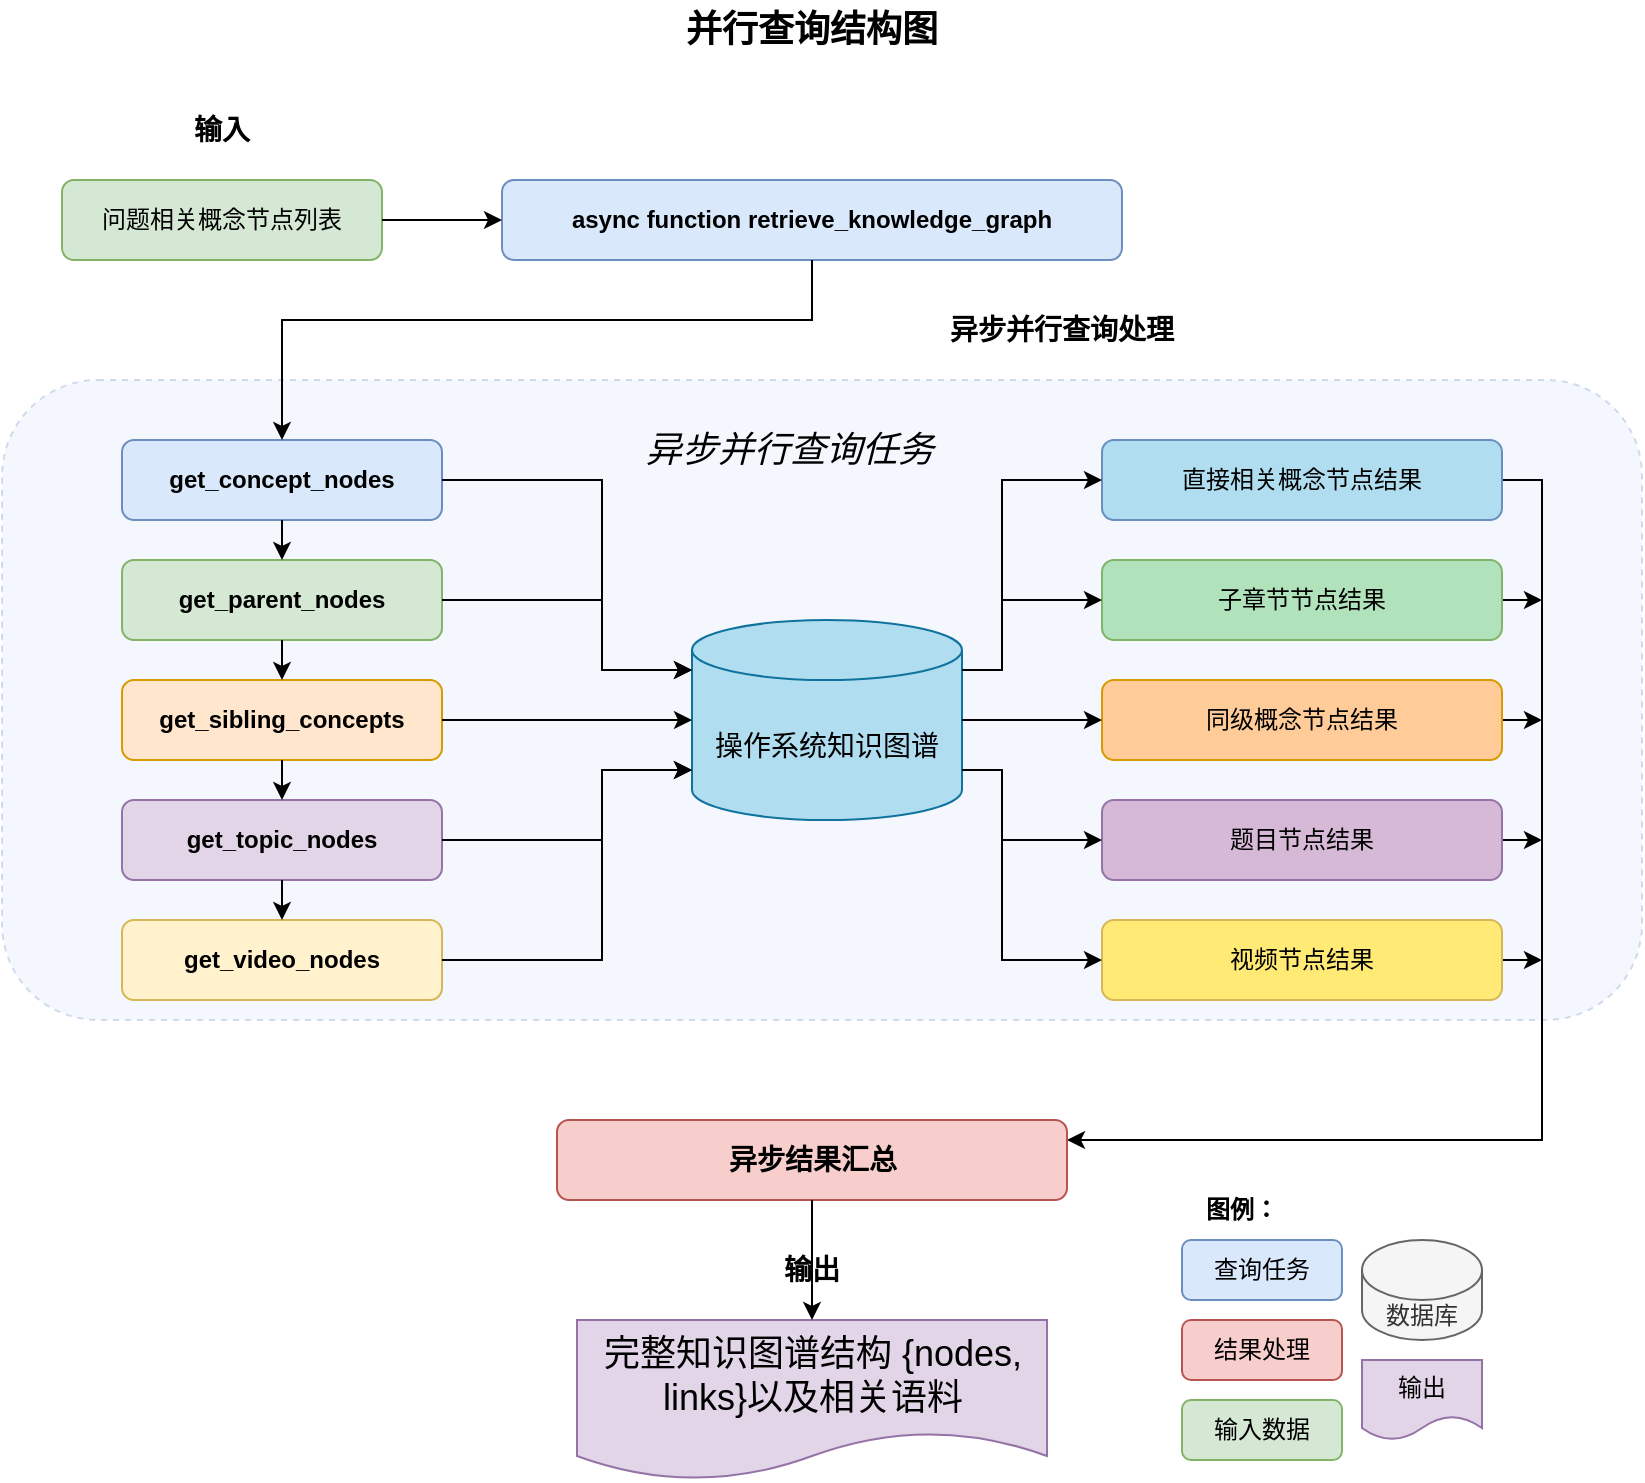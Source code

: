 <mxfile version="26.2.2">
  <diagram name="并行查询结构图" id="HKiY44Y33aAoRe27r5zN">
    <mxGraphModel dx="1030" dy="611" grid="1" gridSize="10" guides="1" tooltips="1" connect="1" arrows="1" fold="1" page="1" pageScale="1" pageWidth="827" pageHeight="1169" math="0" shadow="0">
      <root>
        <mxCell id="0" />
        <mxCell id="1" parent="0" />
        <mxCell id="X2DlYSLxe2rRx3k0Ldfk-1" value="&lt;b&gt;&lt;font style=&quot;font-size: 18px&quot;&gt;并行查询结构图&lt;/font&gt;&lt;/b&gt;" style="text;html=1;strokeColor=none;fillColor=none;align=center;verticalAlign=middle;whiteSpace=wrap;rounded=0;" vertex="1" parent="1">
          <mxGeometry x="275" y="40" width="300" height="30" as="geometry" />
        </mxCell>
        <mxCell id="X2DlYSLxe2rRx3k0Ldfk-2" value="&lt;font style=&quot;font-size: 14px;&quot;&gt;&lt;b&gt;输入&lt;/b&gt;&lt;/font&gt;" style="text;html=1;strokeColor=none;fillColor=none;align=center;verticalAlign=middle;whiteSpace=wrap;rounded=0;" vertex="1" parent="1">
          <mxGeometry x="80" y="90" width="100" height="30" as="geometry" />
        </mxCell>
        <mxCell id="X2DlYSLxe2rRx3k0Ldfk-3" value="问题相关概念节点列表" style="rounded=1;whiteSpace=wrap;html=1;fillColor=#d5e8d4;strokeColor=#82b366;fontSize=12;" vertex="1" parent="1">
          <mxGeometry x="50" y="130" width="160" height="40" as="geometry" />
        </mxCell>
        <mxCell id="X2DlYSLxe2rRx3k0Ldfk-4" value="&lt;font style=&quot;font-size: 14px;&quot;&gt;&lt;b&gt;异步并行查询处理&lt;/b&gt;&lt;/font&gt;" style="text;html=1;strokeColor=none;fillColor=none;align=center;verticalAlign=middle;whiteSpace=wrap;rounded=0;" vertex="1" parent="1">
          <mxGeometry x="450" y="190" width="200" height="30" as="geometry" />
        </mxCell>
        <mxCell id="X2DlYSLxe2rRx3k0Ldfk-5" value="&lt;b&gt;async function retrieve_knowledge_graph&lt;/b&gt;" style="rounded=1;whiteSpace=wrap;html=1;fillColor=#dae8fc;strokeColor=#6c8ebf;fontSize=12;" vertex="1" parent="1">
          <mxGeometry x="270" y="130" width="310" height="40" as="geometry" />
        </mxCell>
        <mxCell id="X2DlYSLxe2rRx3k0Ldfk-6" value="" style="endArrow=classic;html=1;rounded=0;exitX=1;exitY=0.5;exitDx=0;exitDy=0;entryX=0;entryY=0.5;entryDx=0;entryDy=0;" edge="1" parent="1" source="X2DlYSLxe2rRx3k0Ldfk-3" target="X2DlYSLxe2rRx3k0Ldfk-5">
          <mxGeometry width="50" height="50" relative="1" as="geometry">
            <mxPoint x="400" y="410" as="sourcePoint" />
            <mxPoint x="450" y="360" as="targetPoint" />
          </mxGeometry>
        </mxCell>
        <mxCell id="X2DlYSLxe2rRx3k0Ldfk-7" value="" style="rounded=1;whiteSpace=wrap;html=1;fillColor=#dae8fc;strokeColor=#6c8ebf;opacity=30;dashed=1;" vertex="1" parent="1">
          <mxGeometry x="20" y="230" width="820" height="320" as="geometry" />
        </mxCell>
        <mxCell id="X2DlYSLxe2rRx3k0Ldfk-8" value="&lt;b&gt;get_concept_nodes&lt;/b&gt;" style="rounded=1;whiteSpace=wrap;html=1;fillColor=#dae8fc;strokeColor=#6c8ebf;" vertex="1" parent="1">
          <mxGeometry x="80" y="260" width="160" height="40" as="geometry" />
        </mxCell>
        <mxCell id="X2DlYSLxe2rRx3k0Ldfk-9" value="&lt;b&gt;get_parent_nodes&lt;/b&gt;" style="rounded=1;whiteSpace=wrap;html=1;fillColor=#d5e8d4;strokeColor=#82b366;" vertex="1" parent="1">
          <mxGeometry x="80" y="320" width="160" height="40" as="geometry" />
        </mxCell>
        <mxCell id="X2DlYSLxe2rRx3k0Ldfk-10" value="&lt;b&gt;get_sibling_concepts&lt;/b&gt;" style="rounded=1;whiteSpace=wrap;html=1;fillColor=#ffe6cc;strokeColor=#d79b00;" vertex="1" parent="1">
          <mxGeometry x="80" y="380" width="160" height="40" as="geometry" />
        </mxCell>
        <mxCell id="X2DlYSLxe2rRx3k0Ldfk-11" value="&lt;b&gt;get_topic_nodes&lt;/b&gt;" style="rounded=1;whiteSpace=wrap;html=1;fillColor=#e1d5e7;strokeColor=#9673a6;" vertex="1" parent="1">
          <mxGeometry x="80" y="440" width="160" height="40" as="geometry" />
        </mxCell>
        <mxCell id="X2DlYSLxe2rRx3k0Ldfk-12" value="&lt;b&gt;get_video_nodes&lt;/b&gt;" style="rounded=1;whiteSpace=wrap;html=1;fillColor=#fff2cc;strokeColor=#d6b656;" vertex="1" parent="1">
          <mxGeometry x="80" y="500" width="160" height="40" as="geometry" />
        </mxCell>
        <mxCell id="X2DlYSLxe2rRx3k0Ldfk-13" value="&lt;span style=&quot;font-size: 14px;&quot;&gt;操作系统知识图谱&lt;/span&gt;" style="shape=cylinder3;whiteSpace=wrap;html=1;boundedLbl=1;backgroundOutline=1;size=15;fillColor=#b1ddf0;strokeColor=#10739e;" vertex="1" parent="1">
          <mxGeometry x="365" y="350" width="135" height="100" as="geometry" />
        </mxCell>
        <mxCell id="X2DlYSLxe2rRx3k0Ldfk-14" value="" style="endArrow=classic;html=1;rounded=0;exitX=1;exitY=0.5;exitDx=0;exitDy=0;entryX=0;entryY=0.25;entryDx=0;entryDy=0;" edge="1" parent="1" source="X2DlYSLxe2rRx3k0Ldfk-8" target="X2DlYSLxe2rRx3k0Ldfk-13">
          <mxGeometry width="50" height="50" relative="1" as="geometry">
            <mxPoint x="400" y="410" as="sourcePoint" />
            <mxPoint x="450" y="360" as="targetPoint" />
            <Array as="points">
              <mxPoint x="320" y="280" />
              <mxPoint x="320" y="375" />
            </Array>
          </mxGeometry>
        </mxCell>
        <mxCell id="X2DlYSLxe2rRx3k0Ldfk-15" value="" style="endArrow=classic;html=1;rounded=0;exitX=1;exitY=0.5;exitDx=0;exitDy=0;entryX=0;entryY=0.25;entryDx=0;entryDy=0;" edge="1" parent="1" source="X2DlYSLxe2rRx3k0Ldfk-9" target="X2DlYSLxe2rRx3k0Ldfk-13">
          <mxGeometry width="50" height="50" relative="1" as="geometry">
            <mxPoint x="250" y="290" as="sourcePoint" />
            <mxPoint x="365" y="370" as="targetPoint" />
            <Array as="points">
              <mxPoint x="320" y="340" />
              <mxPoint x="320" y="375" />
            </Array>
          </mxGeometry>
        </mxCell>
        <mxCell id="X2DlYSLxe2rRx3k0Ldfk-16" value="" style="endArrow=classic;html=1;rounded=0;exitX=1;exitY=0.5;exitDx=0;exitDy=0;entryX=0;entryY=0.5;entryDx=0;entryDy=0;" edge="1" parent="1" source="X2DlYSLxe2rRx3k0Ldfk-10" target="X2DlYSLxe2rRx3k0Ldfk-13">
          <mxGeometry width="50" height="50" relative="1" as="geometry">
            <mxPoint x="250" y="350" as="sourcePoint" />
            <mxPoint x="365" y="370" as="targetPoint" />
          </mxGeometry>
        </mxCell>
        <mxCell id="X2DlYSLxe2rRx3k0Ldfk-17" value="" style="endArrow=classic;html=1;rounded=0;exitX=1;exitY=0.5;exitDx=0;exitDy=0;entryX=0;entryY=0.75;entryDx=0;entryDy=0;" edge="1" parent="1" source="X2DlYSLxe2rRx3k0Ldfk-11" target="X2DlYSLxe2rRx3k0Ldfk-13">
          <mxGeometry width="50" height="50" relative="1" as="geometry">
            <mxPoint x="250" y="410" as="sourcePoint" />
            <mxPoint x="365" y="390" as="targetPoint" />
            <Array as="points">
              <mxPoint x="320" y="460" />
              <mxPoint x="320" y="425" />
            </Array>
          </mxGeometry>
        </mxCell>
        <mxCell id="X2DlYSLxe2rRx3k0Ldfk-18" value="" style="endArrow=classic;html=1;rounded=0;exitX=1;exitY=0.5;exitDx=0;exitDy=0;entryX=0;entryY=0.75;entryDx=0;entryDy=0;" edge="1" parent="1" source="X2DlYSLxe2rRx3k0Ldfk-12" target="X2DlYSLxe2rRx3k0Ldfk-13">
          <mxGeometry width="50" height="50" relative="1" as="geometry">
            <mxPoint x="250" y="470" as="sourcePoint" />
            <mxPoint x="365" y="410" as="targetPoint" />
            <Array as="points">
              <mxPoint x="320" y="520" />
              <mxPoint x="320" y="425" />
            </Array>
          </mxGeometry>
        </mxCell>
        <mxCell id="X2DlYSLxe2rRx3k0Ldfk-56" style="edgeStyle=orthogonalEdgeStyle;rounded=0;orthogonalLoop=1;jettySize=auto;html=1;exitX=1;exitY=0.5;exitDx=0;exitDy=0;entryX=1;entryY=0.25;entryDx=0;entryDy=0;" edge="1" parent="1" source="X2DlYSLxe2rRx3k0Ldfk-19" target="X2DlYSLxe2rRx3k0Ldfk-35">
          <mxGeometry relative="1" as="geometry" />
        </mxCell>
        <mxCell id="X2DlYSLxe2rRx3k0Ldfk-19" value="直接相关概念节点结果" style="rounded=1;whiteSpace=wrap;html=1;fillColor=#b1ddf0;strokeColor=#6c8ebf;" vertex="1" parent="1">
          <mxGeometry x="570" y="260" width="200" height="40" as="geometry" />
        </mxCell>
        <mxCell id="X2DlYSLxe2rRx3k0Ldfk-57" style="edgeStyle=orthogonalEdgeStyle;rounded=0;orthogonalLoop=1;jettySize=auto;html=1;exitX=1;exitY=0.5;exitDx=0;exitDy=0;" edge="1" parent="1" source="X2DlYSLxe2rRx3k0Ldfk-20">
          <mxGeometry relative="1" as="geometry">
            <mxPoint x="790" y="340" as="targetPoint" />
          </mxGeometry>
        </mxCell>
        <mxCell id="X2DlYSLxe2rRx3k0Ldfk-20" value="子章节节点结果" style="rounded=1;whiteSpace=wrap;html=1;fillColor=#b0e3bc;strokeColor=#82b366;" vertex="1" parent="1">
          <mxGeometry x="570" y="320" width="200" height="40" as="geometry" />
        </mxCell>
        <mxCell id="X2DlYSLxe2rRx3k0Ldfk-58" style="edgeStyle=orthogonalEdgeStyle;rounded=0;orthogonalLoop=1;jettySize=auto;html=1;exitX=1;exitY=0.5;exitDx=0;exitDy=0;" edge="1" parent="1" source="X2DlYSLxe2rRx3k0Ldfk-21">
          <mxGeometry relative="1" as="geometry">
            <mxPoint x="790" y="400" as="targetPoint" />
          </mxGeometry>
        </mxCell>
        <mxCell id="X2DlYSLxe2rRx3k0Ldfk-21" value="同级概念节点结果" style="rounded=1;whiteSpace=wrap;html=1;fillColor=#ffcc99;strokeColor=#d79b00;" vertex="1" parent="1">
          <mxGeometry x="570" y="380" width="200" height="40" as="geometry" />
        </mxCell>
        <mxCell id="X2DlYSLxe2rRx3k0Ldfk-59" style="edgeStyle=orthogonalEdgeStyle;rounded=0;orthogonalLoop=1;jettySize=auto;html=1;exitX=1;exitY=0.5;exitDx=0;exitDy=0;" edge="1" parent="1" source="X2DlYSLxe2rRx3k0Ldfk-22">
          <mxGeometry relative="1" as="geometry">
            <mxPoint x="790" y="460" as="targetPoint" />
          </mxGeometry>
        </mxCell>
        <mxCell id="X2DlYSLxe2rRx3k0Ldfk-22" value="题目节点结果" style="rounded=1;whiteSpace=wrap;html=1;fillColor=#d5b9d6;strokeColor=#9673a6;" vertex="1" parent="1">
          <mxGeometry x="570" y="440" width="200" height="40" as="geometry" />
        </mxCell>
        <mxCell id="X2DlYSLxe2rRx3k0Ldfk-60" style="edgeStyle=orthogonalEdgeStyle;rounded=0;orthogonalLoop=1;jettySize=auto;html=1;exitX=1;exitY=0.5;exitDx=0;exitDy=0;" edge="1" parent="1" source="X2DlYSLxe2rRx3k0Ldfk-23">
          <mxGeometry relative="1" as="geometry">
            <mxPoint x="790" y="520" as="targetPoint" />
          </mxGeometry>
        </mxCell>
        <mxCell id="X2DlYSLxe2rRx3k0Ldfk-23" value="视频节点结果" style="rounded=1;whiteSpace=wrap;html=1;fillColor=#ffea75;strokeColor=#d6b656;" vertex="1" parent="1">
          <mxGeometry x="570" y="500" width="200" height="40" as="geometry" />
        </mxCell>
        <mxCell id="X2DlYSLxe2rRx3k0Ldfk-24" value="" style="endArrow=classic;html=1;rounded=0;exitX=1;exitY=0.25;exitDx=0;exitDy=0;entryX=0;entryY=0.5;entryDx=0;entryDy=0;" edge="1" parent="1" source="X2DlYSLxe2rRx3k0Ldfk-13" target="X2DlYSLxe2rRx3k0Ldfk-19">
          <mxGeometry width="50" height="50" relative="1" as="geometry">
            <mxPoint x="400" y="410" as="sourcePoint" />
            <mxPoint x="450" y="360" as="targetPoint" />
            <Array as="points">
              <mxPoint x="520" y="375" />
              <mxPoint x="520" y="280" />
            </Array>
          </mxGeometry>
        </mxCell>
        <mxCell id="X2DlYSLxe2rRx3k0Ldfk-25" value="" style="endArrow=classic;html=1;rounded=0;exitX=1;exitY=0.25;exitDx=0;exitDy=0;entryX=0;entryY=0.5;entryDx=0;entryDy=0;" edge="1" parent="1" source="X2DlYSLxe2rRx3k0Ldfk-13" target="X2DlYSLxe2rRx3k0Ldfk-20">
          <mxGeometry width="50" height="50" relative="1" as="geometry">
            <mxPoint x="485" y="370" as="sourcePoint" />
            <mxPoint x="570" y="280" as="targetPoint" />
            <Array as="points">
              <mxPoint x="520" y="375" />
              <mxPoint x="520" y="340" />
            </Array>
          </mxGeometry>
        </mxCell>
        <mxCell id="X2DlYSLxe2rRx3k0Ldfk-26" value="" style="endArrow=classic;html=1;rounded=0;exitX=1;exitY=0.5;exitDx=0;exitDy=0;entryX=0;entryY=0.5;entryDx=0;entryDy=0;" edge="1" parent="1" source="X2DlYSLxe2rRx3k0Ldfk-13" target="X2DlYSLxe2rRx3k0Ldfk-21">
          <mxGeometry width="50" height="50" relative="1" as="geometry">
            <mxPoint x="485" y="370" as="sourcePoint" />
            <mxPoint x="570" y="340" as="targetPoint" />
          </mxGeometry>
        </mxCell>
        <mxCell id="X2DlYSLxe2rRx3k0Ldfk-27" value="" style="endArrow=classic;html=1;rounded=0;exitX=1;exitY=0.75;exitDx=0;exitDy=0;entryX=0;entryY=0.5;entryDx=0;entryDy=0;" edge="1" parent="1" source="X2DlYSLxe2rRx3k0Ldfk-13" target="X2DlYSLxe2rRx3k0Ldfk-22">
          <mxGeometry width="50" height="50" relative="1" as="geometry">
            <mxPoint x="485" y="390" as="sourcePoint" />
            <mxPoint x="570" y="400" as="targetPoint" />
            <Array as="points">
              <mxPoint x="520" y="425" />
              <mxPoint x="520" y="460" />
            </Array>
          </mxGeometry>
        </mxCell>
        <mxCell id="X2DlYSLxe2rRx3k0Ldfk-28" value="" style="endArrow=classic;html=1;rounded=0;exitX=1;exitY=0.75;exitDx=0;exitDy=0;entryX=0;entryY=0.5;entryDx=0;entryDy=0;" edge="1" parent="1" source="X2DlYSLxe2rRx3k0Ldfk-13" target="X2DlYSLxe2rRx3k0Ldfk-23">
          <mxGeometry width="50" height="50" relative="1" as="geometry">
            <mxPoint x="485" y="410" as="sourcePoint" />
            <mxPoint x="570" y="460" as="targetPoint" />
            <Array as="points">
              <mxPoint x="520" y="425" />
              <mxPoint x="520" y="520" />
            </Array>
          </mxGeometry>
        </mxCell>
        <mxCell id="X2DlYSLxe2rRx3k0Ldfk-29" value="" style="endArrow=classic;html=1;rounded=0;exitX=0.5;exitY=1;exitDx=0;exitDy=0;entryX=0.5;entryY=0;entryDx=0;entryDy=0;" edge="1" parent="1" source="X2DlYSLxe2rRx3k0Ldfk-5" target="X2DlYSLxe2rRx3k0Ldfk-8">
          <mxGeometry width="50" height="50" relative="1" as="geometry">
            <mxPoint x="400" y="410" as="sourcePoint" />
            <mxPoint x="450" y="360" as="targetPoint" />
            <Array as="points">
              <mxPoint x="425" y="200" />
              <mxPoint x="160" y="200" />
            </Array>
          </mxGeometry>
        </mxCell>
        <mxCell id="X2DlYSLxe2rRx3k0Ldfk-30" value="" style="endArrow=classic;html=1;rounded=0;entryX=0.5;entryY=0;entryDx=0;entryDy=0;" edge="1" parent="1" target="X2DlYSLxe2rRx3k0Ldfk-9">
          <mxGeometry width="50" height="50" relative="1" as="geometry">
            <mxPoint x="160" y="300" as="sourcePoint" />
            <mxPoint x="450" y="360" as="targetPoint" />
          </mxGeometry>
        </mxCell>
        <mxCell id="X2DlYSLxe2rRx3k0Ldfk-31" value="" style="endArrow=classic;html=1;rounded=0;entryX=0.5;entryY=0;entryDx=0;entryDy=0;" edge="1" parent="1" target="X2DlYSLxe2rRx3k0Ldfk-10">
          <mxGeometry width="50" height="50" relative="1" as="geometry">
            <mxPoint x="160" y="360" as="sourcePoint" />
            <mxPoint x="450" y="360" as="targetPoint" />
          </mxGeometry>
        </mxCell>
        <mxCell id="X2DlYSLxe2rRx3k0Ldfk-32" value="" style="endArrow=classic;html=1;rounded=0;entryX=0.5;entryY=0;entryDx=0;entryDy=0;" edge="1" parent="1" target="X2DlYSLxe2rRx3k0Ldfk-11">
          <mxGeometry width="50" height="50" relative="1" as="geometry">
            <mxPoint x="160" y="420" as="sourcePoint" />
            <mxPoint x="450" y="360" as="targetPoint" />
          </mxGeometry>
        </mxCell>
        <mxCell id="X2DlYSLxe2rRx3k0Ldfk-33" value="" style="endArrow=classic;html=1;rounded=0;entryX=0.5;entryY=0;entryDx=0;entryDy=0;" edge="1" parent="1" target="X2DlYSLxe2rRx3k0Ldfk-12">
          <mxGeometry width="50" height="50" relative="1" as="geometry">
            <mxPoint x="160" y="480" as="sourcePoint" />
            <mxPoint x="450" y="360" as="targetPoint" />
          </mxGeometry>
        </mxCell>
        <mxCell id="X2DlYSLxe2rRx3k0Ldfk-35" value="&lt;font style=&quot;font-size: 14px;&quot;&gt;&lt;b&gt;异步结果汇总&lt;/b&gt;&lt;/font&gt;" style="rounded=1;whiteSpace=wrap;html=1;fillColor=#f8cecc;strokeColor=#b85450;" vertex="1" parent="1">
          <mxGeometry x="297.5" y="600" width="255" height="40" as="geometry" />
        </mxCell>
        <mxCell id="X2DlYSLxe2rRx3k0Ldfk-41" value="&lt;font style=&quot;font-size: 14px;&quot;&gt;&lt;b&gt;输出&lt;/b&gt;&lt;/font&gt;" style="text;html=1;strokeColor=none;fillColor=none;align=center;verticalAlign=middle;whiteSpace=wrap;rounded=0;" vertex="1" parent="1">
          <mxGeometry x="375" y="660" width="100" height="30" as="geometry" />
        </mxCell>
        <mxCell id="X2DlYSLxe2rRx3k0Ldfk-42" value="&lt;font style=&quot;font-size: 18px;&quot;&gt;完整知识图谱结构 {nodes, links}以及相关语料&lt;/font&gt;" style="shape=document;whiteSpace=wrap;html=1;boundedLbl=1;fillColor=#e1d5e7;strokeColor=#9673a6;" vertex="1" parent="1">
          <mxGeometry x="307.5" y="700" width="235" height="80" as="geometry" />
        </mxCell>
        <mxCell id="X2DlYSLxe2rRx3k0Ldfk-43" value="" style="endArrow=classic;html=1;rounded=0;exitX=0.5;exitY=1;exitDx=0;exitDy=0;entryX=0.5;entryY=0;entryDx=0;entryDy=0;" edge="1" parent="1" source="X2DlYSLxe2rRx3k0Ldfk-35" target="X2DlYSLxe2rRx3k0Ldfk-42">
          <mxGeometry width="50" height="50" relative="1" as="geometry">
            <mxPoint x="400" y="500" as="sourcePoint" />
            <mxPoint x="450" y="450" as="targetPoint" />
          </mxGeometry>
        </mxCell>
        <mxCell id="X2DlYSLxe2rRx3k0Ldfk-45" value="&lt;font style=&quot;font-size: 18px;&quot;&gt;异步并行查询任务&lt;/font&gt;" style="text;html=1;strokeColor=none;fillColor=none;align=left;verticalAlign=middle;whiteSpace=wrap;rounded=0;fontStyle=2" vertex="1" parent="1">
          <mxGeometry x="340" y="250" width="170" height="30" as="geometry" />
        </mxCell>
        <mxCell id="X2DlYSLxe2rRx3k0Ldfk-46" value="图例：" style="text;html=1;strokeColor=none;fillColor=none;align=left;verticalAlign=middle;whiteSpace=wrap;rounded=0;fontStyle=1" vertex="1" parent="1">
          <mxGeometry x="620" y="630" width="60" height="30" as="geometry" />
        </mxCell>
        <mxCell id="X2DlYSLxe2rRx3k0Ldfk-47" value="查询任务" style="rounded=1;whiteSpace=wrap;html=1;fillColor=#dae8fc;strokeColor=#6c8ebf;" vertex="1" parent="1">
          <mxGeometry x="610" y="660" width="80" height="30" as="geometry" />
        </mxCell>
        <mxCell id="X2DlYSLxe2rRx3k0Ldfk-48" value="数据库" style="shape=cylinder3;whiteSpace=wrap;html=1;boundedLbl=1;backgroundOutline=1;size=15;fillColor=#f5f5f5;strokeColor=#666666;fontColor=#333333;" vertex="1" parent="1">
          <mxGeometry x="700" y="660" width="60" height="50" as="geometry" />
        </mxCell>
        <mxCell id="X2DlYSLxe2rRx3k0Ldfk-49" value="结果处理" style="rounded=1;whiteSpace=wrap;html=1;fillColor=#f8cecc;strokeColor=#b85450;" vertex="1" parent="1">
          <mxGeometry x="610" y="700" width="80" height="30" as="geometry" />
        </mxCell>
        <mxCell id="X2DlYSLxe2rRx3k0Ldfk-50" value="输出" style="shape=document;whiteSpace=wrap;html=1;boundedLbl=1;fillColor=#e1d5e7;strokeColor=#9673a6;" vertex="1" parent="1">
          <mxGeometry x="700" y="720" width="60" height="40" as="geometry" />
        </mxCell>
        <mxCell id="X2DlYSLxe2rRx3k0Ldfk-51" value="输入数据" style="rounded=1;whiteSpace=wrap;html=1;fillColor=#d5e8d4;strokeColor=#82b366;" vertex="1" parent="1">
          <mxGeometry x="610" y="740" width="80" height="30" as="geometry" />
        </mxCell>
      </root>
    </mxGraphModel>
  </diagram>
</mxfile>
